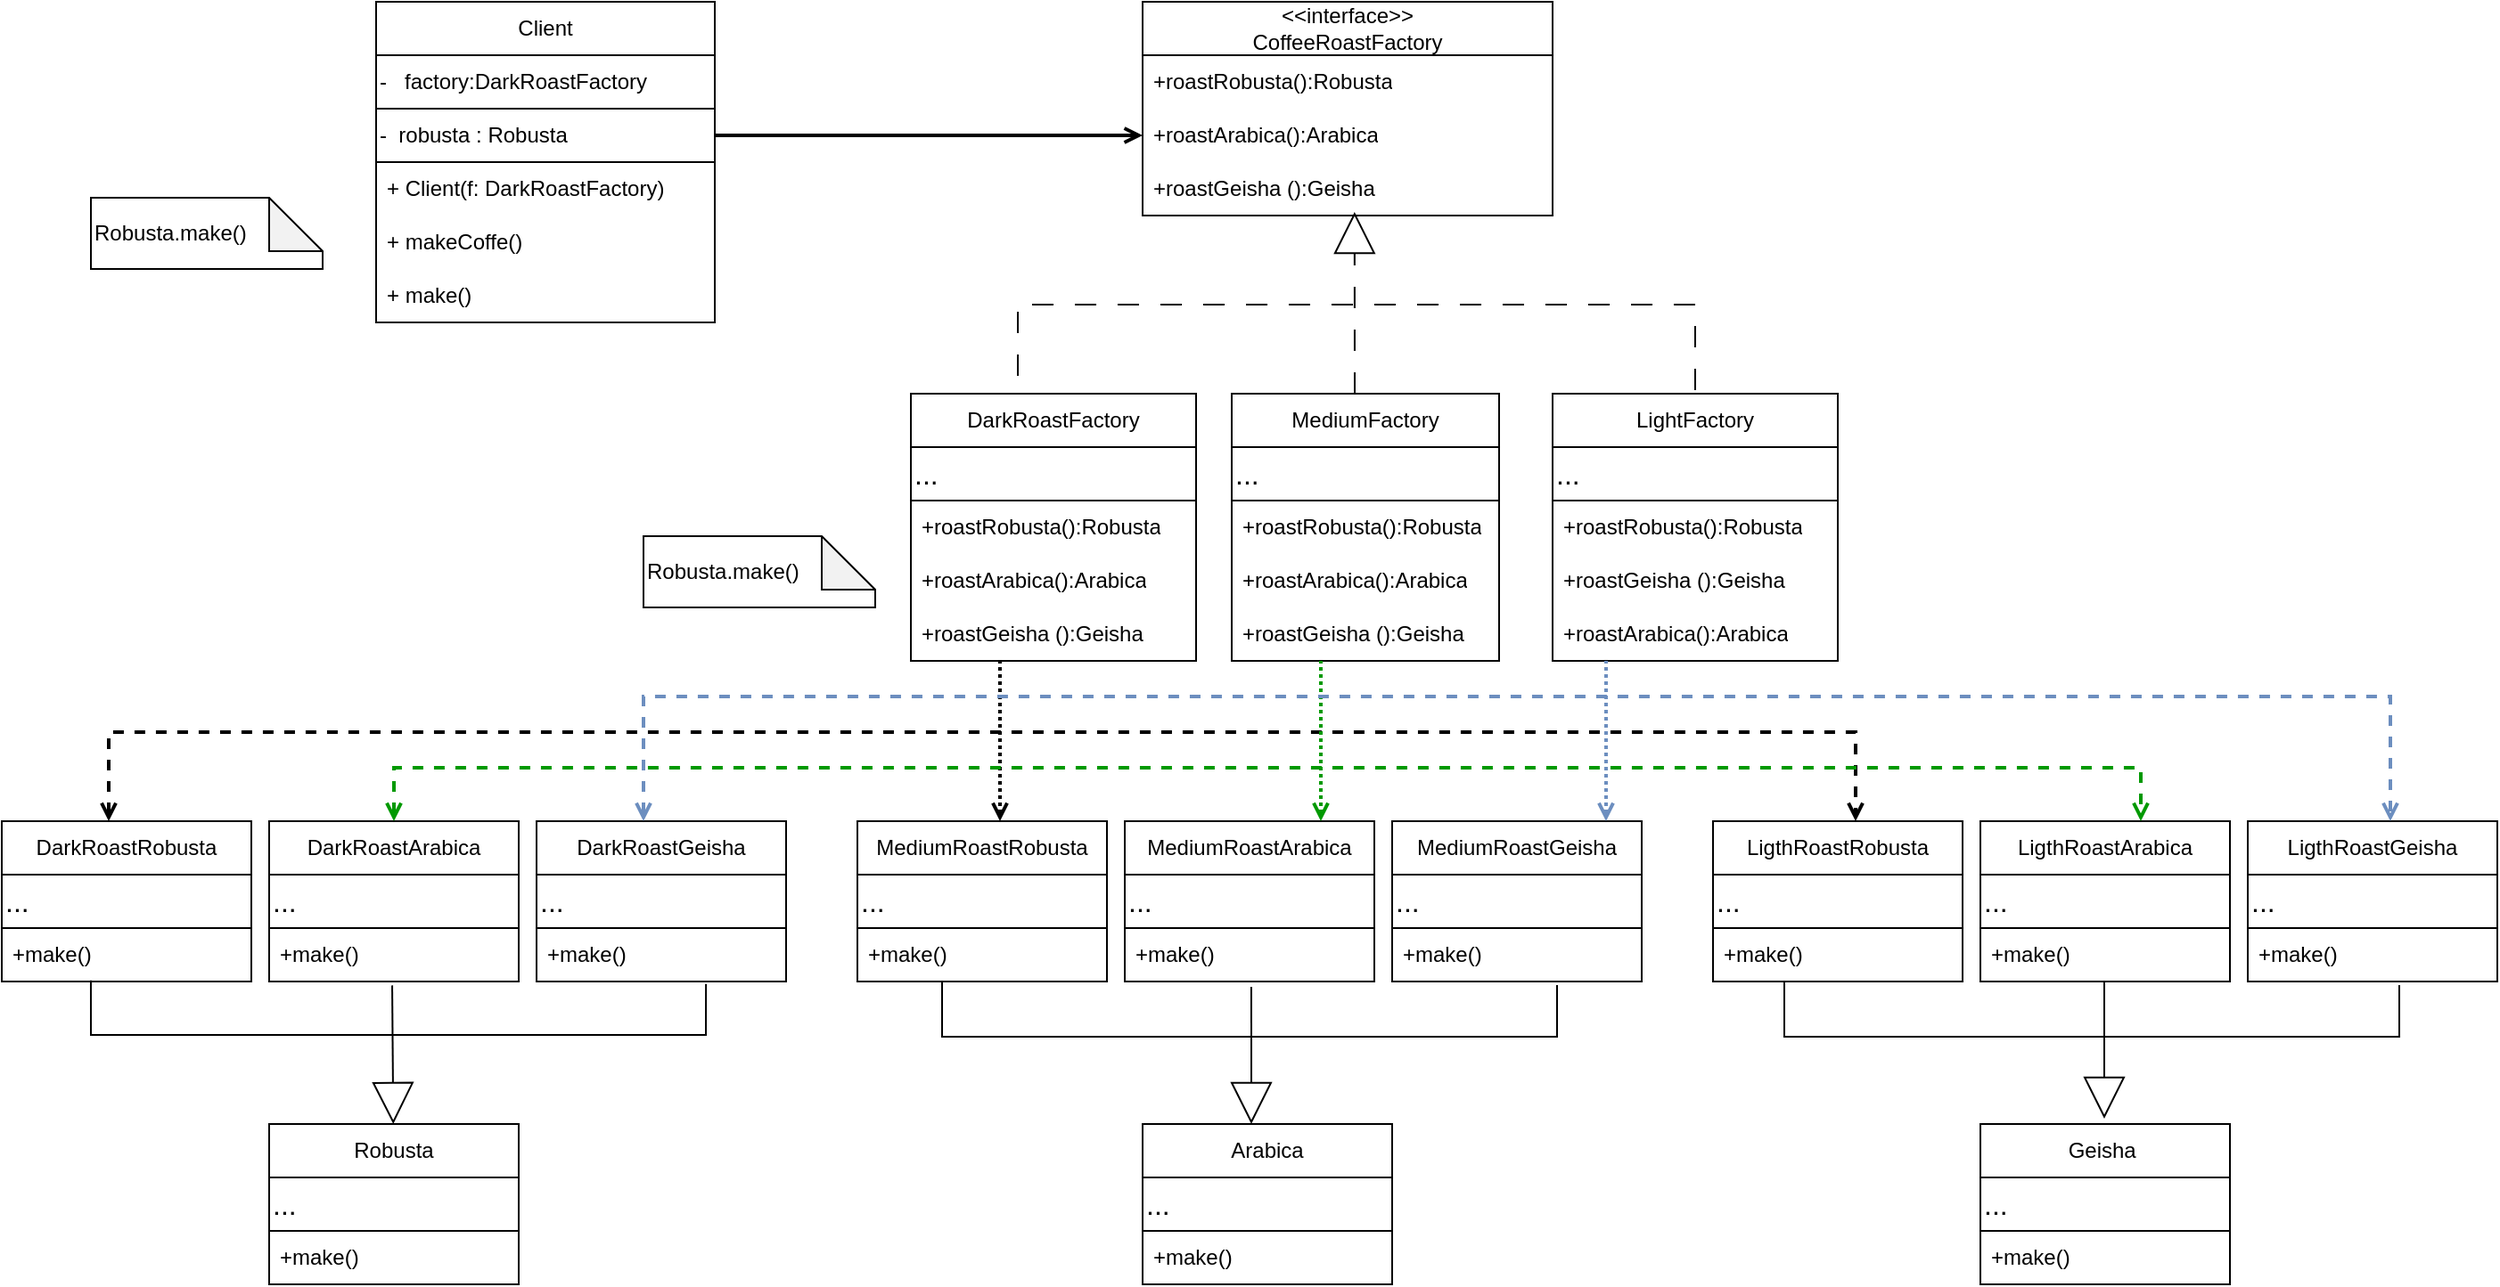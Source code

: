 <mxfile version="21.6.5" type="device">
  <diagram name="Page-1" id="_zeMVF28VSX9K1ZDGgDk">
    <mxGraphModel dx="1900" dy="549" grid="1" gridSize="10" guides="1" tooltips="1" connect="1" arrows="1" fold="1" page="1" pageScale="1" pageWidth="850" pageHeight="1100" math="0" shadow="0">
      <root>
        <mxCell id="0" />
        <mxCell id="1" parent="0" />
        <mxCell id="QNSR-sPHAKRVM3uvfZVg-1" value="&amp;lt;&amp;lt;interface&amp;gt;&amp;gt;&lt;br&gt;CoffeeRoastFactory" style="swimlane;fontStyle=0;childLayout=stackLayout;horizontal=1;startSize=30;horizontalStack=0;resizeParent=1;resizeParentMax=0;resizeLast=0;collapsible=1;marginBottom=0;whiteSpace=wrap;html=1;" parent="1" vertex="1">
          <mxGeometry x="400" y="70" width="230" height="120" as="geometry" />
        </mxCell>
        <mxCell id="QNSR-sPHAKRVM3uvfZVg-2" value="+roastRobusta():Robusta" style="text;strokeColor=none;fillColor=none;align=left;verticalAlign=middle;spacingLeft=4;spacingRight=4;overflow=hidden;points=[[0,0.5],[1,0.5]];portConstraint=eastwest;rotatable=0;whiteSpace=wrap;html=1;" parent="QNSR-sPHAKRVM3uvfZVg-1" vertex="1">
          <mxGeometry y="30" width="230" height="30" as="geometry" />
        </mxCell>
        <mxCell id="QNSR-sPHAKRVM3uvfZVg-3" value="+roastArabica():Arabica" style="text;strokeColor=none;fillColor=none;align=left;verticalAlign=middle;spacingLeft=4;spacingRight=4;overflow=hidden;points=[[0,0.5],[1,0.5]];portConstraint=eastwest;rotatable=0;whiteSpace=wrap;html=1;" parent="QNSR-sPHAKRVM3uvfZVg-1" vertex="1">
          <mxGeometry y="60" width="230" height="30" as="geometry" />
        </mxCell>
        <mxCell id="QNSR-sPHAKRVM3uvfZVg-4" value="+roastGeisha ():Geisha&amp;nbsp;" style="text;strokeColor=none;fillColor=none;align=left;verticalAlign=middle;spacingLeft=4;spacingRight=4;overflow=hidden;points=[[0,0.5],[1,0.5]];portConstraint=eastwest;rotatable=0;whiteSpace=wrap;html=1;" parent="QNSR-sPHAKRVM3uvfZVg-1" vertex="1">
          <mxGeometry y="90" width="230" height="30" as="geometry" />
        </mxCell>
        <mxCell id="QNSR-sPHAKRVM3uvfZVg-5" value="Client" style="swimlane;fontStyle=0;childLayout=stackLayout;horizontal=1;startSize=30;horizontalStack=0;resizeParent=1;resizeParentMax=0;resizeLast=0;collapsible=1;marginBottom=0;whiteSpace=wrap;html=1;" parent="1" vertex="1">
          <mxGeometry x="-30" y="70" width="190" height="180" as="geometry" />
        </mxCell>
        <mxCell id="7cLFqjE0nA3H5t6uU3Vd-88" value="-&amp;nbsp; &amp;nbsp;factory:DarkRoastFactory" style="rounded=0;whiteSpace=wrap;html=1;align=left;" vertex="1" parent="QNSR-sPHAKRVM3uvfZVg-5">
          <mxGeometry y="30" width="190" height="30" as="geometry" />
        </mxCell>
        <mxCell id="7cLFqjE0nA3H5t6uU3Vd-89" value="-&amp;nbsp; robusta : Robusta" style="rounded=0;whiteSpace=wrap;html=1;align=left;" vertex="1" parent="QNSR-sPHAKRVM3uvfZVg-5">
          <mxGeometry y="60" width="190" height="30" as="geometry" />
        </mxCell>
        <mxCell id="QNSR-sPHAKRVM3uvfZVg-7" value="+ Client(f: DarkRoastFactory)" style="text;strokeColor=none;fillColor=none;align=left;verticalAlign=middle;spacingLeft=4;spacingRight=4;overflow=hidden;points=[[0,0.5],[1,0.5]];portConstraint=eastwest;rotatable=0;whiteSpace=wrap;html=1;" parent="QNSR-sPHAKRVM3uvfZVg-5" vertex="1">
          <mxGeometry y="90" width="190" height="30" as="geometry" />
        </mxCell>
        <mxCell id="QNSR-sPHAKRVM3uvfZVg-8" value="+ makeCoffe()" style="text;strokeColor=none;fillColor=none;align=left;verticalAlign=middle;spacingLeft=4;spacingRight=4;overflow=hidden;points=[[0,0.5],[1,0.5]];portConstraint=eastwest;rotatable=0;whiteSpace=wrap;html=1;" parent="QNSR-sPHAKRVM3uvfZVg-5" vertex="1">
          <mxGeometry y="120" width="190" height="30" as="geometry" />
        </mxCell>
        <mxCell id="7cLFqjE0nA3H5t6uU3Vd-91" value="+ make()" style="text;strokeColor=none;fillColor=none;align=left;verticalAlign=middle;spacingLeft=4;spacingRight=4;overflow=hidden;points=[[0,0.5],[1,0.5]];portConstraint=eastwest;rotatable=0;whiteSpace=wrap;html=1;" vertex="1" parent="QNSR-sPHAKRVM3uvfZVg-5">
          <mxGeometry y="150" width="190" height="30" as="geometry" />
        </mxCell>
        <mxCell id="7cLFqjE0nA3H5t6uU3Vd-1" value="DarkRoastFactory" style="swimlane;fontStyle=0;childLayout=stackLayout;horizontal=1;startSize=30;horizontalStack=0;resizeParent=1;resizeParentMax=0;resizeLast=0;collapsible=1;marginBottom=0;whiteSpace=wrap;html=1;" vertex="1" parent="1">
          <mxGeometry x="270" y="290" width="160" height="150" as="geometry" />
        </mxCell>
        <mxCell id="7cLFqjE0nA3H5t6uU3Vd-14" value="&lt;font style=&quot;font-size: 16px;&quot;&gt;...&lt;/font&gt;" style="rounded=0;whiteSpace=wrap;html=1;align=left;" vertex="1" parent="7cLFqjE0nA3H5t6uU3Vd-1">
          <mxGeometry y="30" width="160" height="30" as="geometry" />
        </mxCell>
        <mxCell id="7cLFqjE0nA3H5t6uU3Vd-96" value="+roastRobusta():Robusta" style="text;strokeColor=none;fillColor=none;align=left;verticalAlign=middle;spacingLeft=4;spacingRight=4;overflow=hidden;points=[[0,0.5],[1,0.5]];portConstraint=eastwest;rotatable=0;whiteSpace=wrap;html=1;" vertex="1" parent="7cLFqjE0nA3H5t6uU3Vd-1">
          <mxGeometry y="60" width="160" height="30" as="geometry" />
        </mxCell>
        <mxCell id="7cLFqjE0nA3H5t6uU3Vd-97" value="+roastArabica():Arabica" style="text;strokeColor=none;fillColor=none;align=left;verticalAlign=middle;spacingLeft=4;spacingRight=4;overflow=hidden;points=[[0,0.5],[1,0.5]];portConstraint=eastwest;rotatable=0;whiteSpace=wrap;html=1;" vertex="1" parent="7cLFqjE0nA3H5t6uU3Vd-1">
          <mxGeometry y="90" width="160" height="30" as="geometry" />
        </mxCell>
        <mxCell id="7cLFqjE0nA3H5t6uU3Vd-98" value="+roastGeisha ():Geisha&amp;nbsp;" style="text;strokeColor=none;fillColor=none;align=left;verticalAlign=middle;spacingLeft=4;spacingRight=4;overflow=hidden;points=[[0,0.5],[1,0.5]];portConstraint=eastwest;rotatable=0;whiteSpace=wrap;html=1;" vertex="1" parent="7cLFqjE0nA3H5t6uU3Vd-1">
          <mxGeometry y="120" width="160" height="30" as="geometry" />
        </mxCell>
        <mxCell id="7cLFqjE0nA3H5t6uU3Vd-5" value="MediumFactory" style="swimlane;fontStyle=0;childLayout=stackLayout;horizontal=1;startSize=30;horizontalStack=0;resizeParent=1;resizeParentMax=0;resizeLast=0;collapsible=1;marginBottom=0;whiteSpace=wrap;html=1;" vertex="1" parent="1">
          <mxGeometry x="450" y="290" width="150" height="150" as="geometry" />
        </mxCell>
        <mxCell id="7cLFqjE0nA3H5t6uU3Vd-15" value="&lt;font style=&quot;font-size: 16px;&quot;&gt;...&lt;/font&gt;" style="rounded=0;whiteSpace=wrap;html=1;align=left;" vertex="1" parent="7cLFqjE0nA3H5t6uU3Vd-5">
          <mxGeometry y="30" width="150" height="30" as="geometry" />
        </mxCell>
        <mxCell id="7cLFqjE0nA3H5t6uU3Vd-99" value="+roastRobusta():Robusta" style="text;strokeColor=none;fillColor=none;align=left;verticalAlign=middle;spacingLeft=4;spacingRight=4;overflow=hidden;points=[[0,0.5],[1,0.5]];portConstraint=eastwest;rotatable=0;whiteSpace=wrap;html=1;" vertex="1" parent="7cLFqjE0nA3H5t6uU3Vd-5">
          <mxGeometry y="60" width="150" height="30" as="geometry" />
        </mxCell>
        <mxCell id="7cLFqjE0nA3H5t6uU3Vd-100" value="+roastArabica():Arabica" style="text;strokeColor=none;fillColor=none;align=left;verticalAlign=middle;spacingLeft=4;spacingRight=4;overflow=hidden;points=[[0,0.5],[1,0.5]];portConstraint=eastwest;rotatable=0;whiteSpace=wrap;html=1;" vertex="1" parent="7cLFqjE0nA3H5t6uU3Vd-5">
          <mxGeometry y="90" width="150" height="30" as="geometry" />
        </mxCell>
        <mxCell id="7cLFqjE0nA3H5t6uU3Vd-101" value="+roastGeisha ():Geisha&amp;nbsp;" style="text;strokeColor=none;fillColor=none;align=left;verticalAlign=middle;spacingLeft=4;spacingRight=4;overflow=hidden;points=[[0,0.5],[1,0.5]];portConstraint=eastwest;rotatable=0;whiteSpace=wrap;html=1;" vertex="1" parent="7cLFqjE0nA3H5t6uU3Vd-5">
          <mxGeometry y="120" width="150" height="30" as="geometry" />
        </mxCell>
        <mxCell id="7cLFqjE0nA3H5t6uU3Vd-9" value="LightFactory" style="swimlane;fontStyle=0;childLayout=stackLayout;horizontal=1;startSize=30;horizontalStack=0;resizeParent=1;resizeParentMax=0;resizeLast=0;collapsible=1;marginBottom=0;whiteSpace=wrap;html=1;" vertex="1" parent="1">
          <mxGeometry x="630" y="290" width="160" height="150" as="geometry" />
        </mxCell>
        <mxCell id="7cLFqjE0nA3H5t6uU3Vd-16" value="&lt;font style=&quot;font-size: 16px;&quot;&gt;...&lt;/font&gt;" style="rounded=0;whiteSpace=wrap;html=1;align=left;" vertex="1" parent="7cLFqjE0nA3H5t6uU3Vd-9">
          <mxGeometry y="30" width="160" height="30" as="geometry" />
        </mxCell>
        <mxCell id="7cLFqjE0nA3H5t6uU3Vd-102" value="+roastRobusta():Robusta" style="text;strokeColor=none;fillColor=none;align=left;verticalAlign=middle;spacingLeft=4;spacingRight=4;overflow=hidden;points=[[0,0.5],[1,0.5]];portConstraint=eastwest;rotatable=0;whiteSpace=wrap;html=1;" vertex="1" parent="7cLFqjE0nA3H5t6uU3Vd-9">
          <mxGeometry y="60" width="160" height="30" as="geometry" />
        </mxCell>
        <mxCell id="7cLFqjE0nA3H5t6uU3Vd-104" value="+roastGeisha ():Geisha&amp;nbsp;" style="text;strokeColor=none;fillColor=none;align=left;verticalAlign=middle;spacingLeft=4;spacingRight=4;overflow=hidden;points=[[0,0.5],[1,0.5]];portConstraint=eastwest;rotatable=0;whiteSpace=wrap;html=1;" vertex="1" parent="7cLFqjE0nA3H5t6uU3Vd-9">
          <mxGeometry y="90" width="160" height="30" as="geometry" />
        </mxCell>
        <mxCell id="7cLFqjE0nA3H5t6uU3Vd-103" value="+roastArabica():Arabica" style="text;strokeColor=none;fillColor=none;align=left;verticalAlign=middle;spacingLeft=4;spacingRight=4;overflow=hidden;points=[[0,0.5],[1,0.5]];portConstraint=eastwest;rotatable=0;whiteSpace=wrap;html=1;" vertex="1" parent="7cLFqjE0nA3H5t6uU3Vd-9">
          <mxGeometry y="120" width="160" height="30" as="geometry" />
        </mxCell>
        <mxCell id="7cLFqjE0nA3H5t6uU3Vd-24" value="DarkRoastRobusta" style="swimlane;fontStyle=0;childLayout=stackLayout;horizontal=1;startSize=30;horizontalStack=0;resizeParent=1;resizeParentMax=0;resizeLast=0;collapsible=1;marginBottom=0;whiteSpace=wrap;html=1;" vertex="1" parent="1">
          <mxGeometry x="-240" y="530" width="140" height="90" as="geometry" />
        </mxCell>
        <mxCell id="7cLFqjE0nA3H5t6uU3Vd-28" value="&lt;font style=&quot;font-size: 16px;&quot;&gt;...&lt;/font&gt;" style="rounded=0;whiteSpace=wrap;html=1;align=left;" vertex="1" parent="7cLFqjE0nA3H5t6uU3Vd-24">
          <mxGeometry y="30" width="140" height="30" as="geometry" />
        </mxCell>
        <mxCell id="7cLFqjE0nA3H5t6uU3Vd-27" value="+make()" style="text;strokeColor=none;fillColor=none;align=left;verticalAlign=middle;spacingLeft=4;spacingRight=4;overflow=hidden;points=[[0,0.5],[1,0.5]];portConstraint=eastwest;rotatable=0;whiteSpace=wrap;html=1;" vertex="1" parent="7cLFqjE0nA3H5t6uU3Vd-24">
          <mxGeometry y="60" width="140" height="30" as="geometry" />
        </mxCell>
        <mxCell id="7cLFqjE0nA3H5t6uU3Vd-29" value="DarkRoastArabica" style="swimlane;fontStyle=0;childLayout=stackLayout;horizontal=1;startSize=30;horizontalStack=0;resizeParent=1;resizeParentMax=0;resizeLast=0;collapsible=1;marginBottom=0;whiteSpace=wrap;html=1;" vertex="1" parent="1">
          <mxGeometry x="-90" y="530" width="140" height="90" as="geometry" />
        </mxCell>
        <mxCell id="7cLFqjE0nA3H5t6uU3Vd-30" value="&lt;font style=&quot;font-size: 16px;&quot;&gt;...&lt;/font&gt;" style="rounded=0;whiteSpace=wrap;html=1;align=left;" vertex="1" parent="7cLFqjE0nA3H5t6uU3Vd-29">
          <mxGeometry y="30" width="140" height="30" as="geometry" />
        </mxCell>
        <mxCell id="7cLFqjE0nA3H5t6uU3Vd-31" value="+make()" style="text;strokeColor=none;fillColor=none;align=left;verticalAlign=middle;spacingLeft=4;spacingRight=4;overflow=hidden;points=[[0,0.5],[1,0.5]];portConstraint=eastwest;rotatable=0;whiteSpace=wrap;html=1;" vertex="1" parent="7cLFqjE0nA3H5t6uU3Vd-29">
          <mxGeometry y="60" width="140" height="30" as="geometry" />
        </mxCell>
        <mxCell id="7cLFqjE0nA3H5t6uU3Vd-32" value="LigthRoastRobusta" style="swimlane;fontStyle=0;childLayout=stackLayout;horizontal=1;startSize=30;horizontalStack=0;resizeParent=1;resizeParentMax=0;resizeLast=0;collapsible=1;marginBottom=0;whiteSpace=wrap;html=1;" vertex="1" parent="1">
          <mxGeometry x="720" y="530" width="140" height="90" as="geometry" />
        </mxCell>
        <mxCell id="7cLFqjE0nA3H5t6uU3Vd-33" value="&lt;font style=&quot;font-size: 16px;&quot;&gt;...&lt;/font&gt;" style="rounded=0;whiteSpace=wrap;html=1;align=left;" vertex="1" parent="7cLFqjE0nA3H5t6uU3Vd-32">
          <mxGeometry y="30" width="140" height="30" as="geometry" />
        </mxCell>
        <mxCell id="7cLFqjE0nA3H5t6uU3Vd-34" value="+make()" style="text;strokeColor=none;fillColor=none;align=left;verticalAlign=middle;spacingLeft=4;spacingRight=4;overflow=hidden;points=[[0,0.5],[1,0.5]];portConstraint=eastwest;rotatable=0;whiteSpace=wrap;html=1;" vertex="1" parent="7cLFqjE0nA3H5t6uU3Vd-32">
          <mxGeometry y="60" width="140" height="30" as="geometry" />
        </mxCell>
        <mxCell id="7cLFqjE0nA3H5t6uU3Vd-35" value="MediumRoastRobusta" style="swimlane;fontStyle=0;childLayout=stackLayout;horizontal=1;startSize=30;horizontalStack=0;resizeParent=1;resizeParentMax=0;resizeLast=0;collapsible=1;marginBottom=0;whiteSpace=wrap;html=1;" vertex="1" parent="1">
          <mxGeometry x="240" y="530" width="140" height="90" as="geometry" />
        </mxCell>
        <mxCell id="7cLFqjE0nA3H5t6uU3Vd-36" value="&lt;font style=&quot;font-size: 16px;&quot;&gt;...&lt;/font&gt;" style="rounded=0;whiteSpace=wrap;html=1;align=left;" vertex="1" parent="7cLFqjE0nA3H5t6uU3Vd-35">
          <mxGeometry y="30" width="140" height="30" as="geometry" />
        </mxCell>
        <mxCell id="7cLFqjE0nA3H5t6uU3Vd-37" value="+make()" style="text;strokeColor=none;fillColor=none;align=left;verticalAlign=middle;spacingLeft=4;spacingRight=4;overflow=hidden;points=[[0,0.5],[1,0.5]];portConstraint=eastwest;rotatable=0;whiteSpace=wrap;html=1;" vertex="1" parent="7cLFqjE0nA3H5t6uU3Vd-35">
          <mxGeometry y="60" width="140" height="30" as="geometry" />
        </mxCell>
        <mxCell id="7cLFqjE0nA3H5t6uU3Vd-38" value="DarkRoastGeisha" style="swimlane;fontStyle=0;childLayout=stackLayout;horizontal=1;startSize=30;horizontalStack=0;resizeParent=1;resizeParentMax=0;resizeLast=0;collapsible=1;marginBottom=0;whiteSpace=wrap;html=1;" vertex="1" parent="1">
          <mxGeometry x="60" y="530" width="140" height="90" as="geometry" />
        </mxCell>
        <mxCell id="7cLFqjE0nA3H5t6uU3Vd-39" value="&lt;font style=&quot;font-size: 16px;&quot;&gt;...&lt;/font&gt;" style="rounded=0;whiteSpace=wrap;html=1;align=left;" vertex="1" parent="7cLFqjE0nA3H5t6uU3Vd-38">
          <mxGeometry y="30" width="140" height="30" as="geometry" />
        </mxCell>
        <mxCell id="7cLFqjE0nA3H5t6uU3Vd-40" value="+make()" style="text;strokeColor=none;fillColor=none;align=left;verticalAlign=middle;spacingLeft=4;spacingRight=4;overflow=hidden;points=[[0,0.5],[1,0.5]];portConstraint=eastwest;rotatable=0;whiteSpace=wrap;html=1;" vertex="1" parent="7cLFqjE0nA3H5t6uU3Vd-38">
          <mxGeometry y="60" width="140" height="30" as="geometry" />
        </mxCell>
        <mxCell id="7cLFqjE0nA3H5t6uU3Vd-42" value="MediumRoastGeisha" style="swimlane;fontStyle=0;childLayout=stackLayout;horizontal=1;startSize=30;horizontalStack=0;resizeParent=1;resizeParentMax=0;resizeLast=0;collapsible=1;marginBottom=0;whiteSpace=wrap;html=1;" vertex="1" parent="1">
          <mxGeometry x="540" y="530" width="140" height="90" as="geometry" />
        </mxCell>
        <mxCell id="7cLFqjE0nA3H5t6uU3Vd-43" value="&lt;font style=&quot;font-size: 16px;&quot;&gt;...&lt;/font&gt;" style="rounded=0;whiteSpace=wrap;html=1;align=left;" vertex="1" parent="7cLFqjE0nA3H5t6uU3Vd-42">
          <mxGeometry y="30" width="140" height="30" as="geometry" />
        </mxCell>
        <mxCell id="7cLFqjE0nA3H5t6uU3Vd-44" value="+make()" style="text;strokeColor=none;fillColor=none;align=left;verticalAlign=middle;spacingLeft=4;spacingRight=4;overflow=hidden;points=[[0,0.5],[1,0.5]];portConstraint=eastwest;rotatable=0;whiteSpace=wrap;html=1;" vertex="1" parent="7cLFqjE0nA3H5t6uU3Vd-42">
          <mxGeometry y="60" width="140" height="30" as="geometry" />
        </mxCell>
        <mxCell id="7cLFqjE0nA3H5t6uU3Vd-45" value="LigthRoastGeisha" style="swimlane;fontStyle=0;childLayout=stackLayout;horizontal=1;startSize=30;horizontalStack=0;resizeParent=1;resizeParentMax=0;resizeLast=0;collapsible=1;marginBottom=0;whiteSpace=wrap;html=1;" vertex="1" parent="1">
          <mxGeometry x="1020" y="530" width="140" height="90" as="geometry" />
        </mxCell>
        <mxCell id="7cLFqjE0nA3H5t6uU3Vd-46" value="&lt;font style=&quot;font-size: 16px;&quot;&gt;...&lt;/font&gt;" style="rounded=0;whiteSpace=wrap;html=1;align=left;" vertex="1" parent="7cLFqjE0nA3H5t6uU3Vd-45">
          <mxGeometry y="30" width="140" height="30" as="geometry" />
        </mxCell>
        <mxCell id="7cLFqjE0nA3H5t6uU3Vd-47" value="+make()" style="text;strokeColor=none;fillColor=none;align=left;verticalAlign=middle;spacingLeft=4;spacingRight=4;overflow=hidden;points=[[0,0.5],[1,0.5]];portConstraint=eastwest;rotatable=0;whiteSpace=wrap;html=1;" vertex="1" parent="7cLFqjE0nA3H5t6uU3Vd-45">
          <mxGeometry y="60" width="140" height="30" as="geometry" />
        </mxCell>
        <mxCell id="7cLFqjE0nA3H5t6uU3Vd-48" value="LigthRoastArabica" style="swimlane;fontStyle=0;childLayout=stackLayout;horizontal=1;startSize=30;horizontalStack=0;resizeParent=1;resizeParentMax=0;resizeLast=0;collapsible=1;marginBottom=0;whiteSpace=wrap;html=1;" vertex="1" parent="1">
          <mxGeometry x="870" y="530" width="140" height="90" as="geometry" />
        </mxCell>
        <mxCell id="7cLFqjE0nA3H5t6uU3Vd-49" value="&lt;font style=&quot;font-size: 16px;&quot;&gt;...&lt;/font&gt;" style="rounded=0;whiteSpace=wrap;html=1;align=left;" vertex="1" parent="7cLFqjE0nA3H5t6uU3Vd-48">
          <mxGeometry y="30" width="140" height="30" as="geometry" />
        </mxCell>
        <mxCell id="7cLFqjE0nA3H5t6uU3Vd-50" value="+make()" style="text;strokeColor=none;fillColor=none;align=left;verticalAlign=middle;spacingLeft=4;spacingRight=4;overflow=hidden;points=[[0,0.5],[1,0.5]];portConstraint=eastwest;rotatable=0;whiteSpace=wrap;html=1;" vertex="1" parent="7cLFqjE0nA3H5t6uU3Vd-48">
          <mxGeometry y="60" width="140" height="30" as="geometry" />
        </mxCell>
        <mxCell id="7cLFqjE0nA3H5t6uU3Vd-51" value="MediumRoastArabica" style="swimlane;fontStyle=0;childLayout=stackLayout;horizontal=1;startSize=30;horizontalStack=0;resizeParent=1;resizeParentMax=0;resizeLast=0;collapsible=1;marginBottom=0;whiteSpace=wrap;html=1;" vertex="1" parent="1">
          <mxGeometry x="390" y="530" width="140" height="90" as="geometry" />
        </mxCell>
        <mxCell id="7cLFqjE0nA3H5t6uU3Vd-52" value="&lt;font style=&quot;font-size: 16px;&quot;&gt;...&lt;/font&gt;" style="rounded=0;whiteSpace=wrap;html=1;align=left;" vertex="1" parent="7cLFqjE0nA3H5t6uU3Vd-51">
          <mxGeometry y="30" width="140" height="30" as="geometry" />
        </mxCell>
        <mxCell id="7cLFqjE0nA3H5t6uU3Vd-53" value="+make()" style="text;strokeColor=none;fillColor=none;align=left;verticalAlign=middle;spacingLeft=4;spacingRight=4;overflow=hidden;points=[[0,0.5],[1,0.5]];portConstraint=eastwest;rotatable=0;whiteSpace=wrap;html=1;" vertex="1" parent="7cLFqjE0nA3H5t6uU3Vd-51">
          <mxGeometry y="60" width="140" height="30" as="geometry" />
        </mxCell>
        <mxCell id="7cLFqjE0nA3H5t6uU3Vd-54" value="Robusta" style="swimlane;fontStyle=0;childLayout=stackLayout;horizontal=1;startSize=30;horizontalStack=0;resizeParent=1;resizeParentMax=0;resizeLast=0;collapsible=1;marginBottom=0;whiteSpace=wrap;html=1;" vertex="1" parent="1">
          <mxGeometry x="-90" y="700" width="140" height="90" as="geometry" />
        </mxCell>
        <mxCell id="7cLFqjE0nA3H5t6uU3Vd-66" value="&lt;font style=&quot;font-size: 16px;&quot;&gt;...&lt;/font&gt;" style="rounded=0;whiteSpace=wrap;html=1;align=left;" vertex="1" parent="7cLFqjE0nA3H5t6uU3Vd-54">
          <mxGeometry y="30" width="140" height="30" as="geometry" />
        </mxCell>
        <mxCell id="7cLFqjE0nA3H5t6uU3Vd-57" value="+make()" style="text;strokeColor=none;fillColor=none;align=left;verticalAlign=middle;spacingLeft=4;spacingRight=4;overflow=hidden;points=[[0,0.5],[1,0.5]];portConstraint=eastwest;rotatable=0;whiteSpace=wrap;html=1;" vertex="1" parent="7cLFqjE0nA3H5t6uU3Vd-54">
          <mxGeometry y="60" width="140" height="30" as="geometry" />
        </mxCell>
        <mxCell id="7cLFqjE0nA3H5t6uU3Vd-58" value="Arabica" style="swimlane;fontStyle=0;childLayout=stackLayout;horizontal=1;startSize=30;horizontalStack=0;resizeParent=1;resizeParentMax=0;resizeLast=0;collapsible=1;marginBottom=0;whiteSpace=wrap;html=1;" vertex="1" parent="1">
          <mxGeometry x="400" y="700" width="140" height="90" as="geometry" />
        </mxCell>
        <mxCell id="7cLFqjE0nA3H5t6uU3Vd-86" value="" style="endArrow=block;html=1;rounded=0;endFill=0;endSize=21;exitX=0.507;exitY=1.1;exitDx=0;exitDy=0;exitPerimeter=0;" edge="1" parent="7cLFqjE0nA3H5t6uU3Vd-58" source="7cLFqjE0nA3H5t6uU3Vd-53">
          <mxGeometry width="50" height="50" relative="1" as="geometry">
            <mxPoint x="60" y="-70" as="sourcePoint" />
            <mxPoint x="61" as="targetPoint" />
          </mxGeometry>
        </mxCell>
        <mxCell id="7cLFqjE0nA3H5t6uU3Vd-67" value="&lt;font style=&quot;font-size: 16px;&quot;&gt;...&lt;/font&gt;" style="rounded=0;whiteSpace=wrap;html=1;align=left;" vertex="1" parent="7cLFqjE0nA3H5t6uU3Vd-58">
          <mxGeometry y="30" width="140" height="30" as="geometry" />
        </mxCell>
        <mxCell id="7cLFqjE0nA3H5t6uU3Vd-59" value="+make()" style="text;strokeColor=none;fillColor=none;align=left;verticalAlign=middle;spacingLeft=4;spacingRight=4;overflow=hidden;points=[[0,0.5],[1,0.5]];portConstraint=eastwest;rotatable=0;whiteSpace=wrap;html=1;" vertex="1" parent="7cLFqjE0nA3H5t6uU3Vd-58">
          <mxGeometry y="60" width="140" height="30" as="geometry" />
        </mxCell>
        <mxCell id="7cLFqjE0nA3H5t6uU3Vd-62" value="Geisha&amp;nbsp;" style="swimlane;fontStyle=0;childLayout=stackLayout;horizontal=1;startSize=30;horizontalStack=0;resizeParent=1;resizeParentMax=0;resizeLast=0;collapsible=1;marginBottom=0;whiteSpace=wrap;html=1;" vertex="1" parent="1">
          <mxGeometry x="870" y="700" width="140" height="90" as="geometry" />
        </mxCell>
        <mxCell id="7cLFqjE0nA3H5t6uU3Vd-68" value="&lt;font style=&quot;font-size: 16px;&quot;&gt;...&lt;/font&gt;" style="rounded=0;whiteSpace=wrap;html=1;align=left;" vertex="1" parent="7cLFqjE0nA3H5t6uU3Vd-62">
          <mxGeometry y="30" width="140" height="30" as="geometry" />
        </mxCell>
        <mxCell id="7cLFqjE0nA3H5t6uU3Vd-65" value="+make()" style="text;strokeColor=none;fillColor=none;align=left;verticalAlign=middle;spacingLeft=4;spacingRight=4;overflow=hidden;points=[[0,0.5],[1,0.5]];portConstraint=eastwest;rotatable=0;whiteSpace=wrap;html=1;" vertex="1" parent="7cLFqjE0nA3H5t6uU3Vd-62">
          <mxGeometry y="60" width="140" height="30" as="geometry" />
        </mxCell>
        <mxCell id="7cLFqjE0nA3H5t6uU3Vd-70" value="" style="endArrow=none;html=1;rounded=0;dashed=1;dashPattern=12 12;strokeWidth=1;" edge="1" parent="1" target="7cLFqjE0nA3H5t6uU3Vd-9">
          <mxGeometry width="50" height="50" relative="1" as="geometry">
            <mxPoint x="330" y="280" as="sourcePoint" />
            <mxPoint x="672.02" y="260" as="targetPoint" />
            <Array as="points">
              <mxPoint x="330" y="240" />
              <mxPoint x="710" y="240" />
            </Array>
          </mxGeometry>
        </mxCell>
        <mxCell id="7cLFqjE0nA3H5t6uU3Vd-71" value="" style="endArrow=block;html=1;rounded=0;entryX=0.517;entryY=0.933;entryDx=0;entryDy=0;entryPerimeter=0;dashed=1;dashPattern=12 12;endFill=0;endSize=21;" edge="1" parent="1" target="QNSR-sPHAKRVM3uvfZVg-4">
          <mxGeometry width="50" height="50" relative="1" as="geometry">
            <mxPoint x="519" y="290" as="sourcePoint" />
            <mxPoint x="540" y="240" as="targetPoint" />
          </mxGeometry>
        </mxCell>
        <mxCell id="7cLFqjE0nA3H5t6uU3Vd-73" value="" style="endArrow=open;html=1;rounded=0;fillColor=#d5e8d4;strokeColor=#000000;endFill=0;dashed=1;startArrow=open;startFill=0;strokeWidth=2;" edge="1" parent="1">
          <mxGeometry width="50" height="50" relative="1" as="geometry">
            <mxPoint x="-180" y="530" as="sourcePoint" />
            <mxPoint x="800" y="530" as="targetPoint" />
            <Array as="points">
              <mxPoint x="-180" y="480" />
              <mxPoint x="320" y="480" />
              <mxPoint x="800" y="480" />
            </Array>
          </mxGeometry>
        </mxCell>
        <mxCell id="7cLFqjE0nA3H5t6uU3Vd-75" value="" style="endArrow=none;html=1;rounded=0;entryX=0.357;entryY=1;entryDx=0;entryDy=0;entryPerimeter=0;endFill=0;startArrow=open;startFill=0;dashed=1;dashPattern=1 1;jumpSize=6;strokeWidth=2;" edge="1" parent="1">
          <mxGeometry width="50" height="50" relative="1" as="geometry">
            <mxPoint x="320" y="530" as="sourcePoint" />
            <mxPoint x="319.98" y="440" as="targetPoint" />
          </mxGeometry>
        </mxCell>
        <mxCell id="7cLFqjE0nA3H5t6uU3Vd-77" value="" style="endArrow=open;html=1;rounded=0;fillColor=#d5e8d4;strokeColor=#009900;endFill=0;dashed=1;startArrow=open;startFill=0;strokeWidth=2;" edge="1" parent="1">
          <mxGeometry width="50" height="50" relative="1" as="geometry">
            <mxPoint x="-20" y="530" as="sourcePoint" />
            <mxPoint x="960" y="530" as="targetPoint" />
            <Array as="points">
              <mxPoint x="-20" y="500" />
              <mxPoint x="480" y="500" />
              <mxPoint x="720" y="500" />
              <mxPoint x="960" y="500" />
            </Array>
          </mxGeometry>
        </mxCell>
        <mxCell id="7cLFqjE0nA3H5t6uU3Vd-78" value="" style="endArrow=none;html=1;rounded=0;entryX=0.357;entryY=1;entryDx=0;entryDy=0;entryPerimeter=0;endFill=0;startArrow=open;startFill=0;dashed=1;dashPattern=1 1;jumpSize=6;strokeWidth=2;fillColor=#d5e8d4;strokeColor=#009900;" edge="1" parent="1">
          <mxGeometry width="50" height="50" relative="1" as="geometry">
            <mxPoint x="500" y="530" as="sourcePoint" />
            <mxPoint x="500" y="440" as="targetPoint" />
          </mxGeometry>
        </mxCell>
        <mxCell id="7cLFqjE0nA3H5t6uU3Vd-79" value="" style="endArrow=open;html=1;rounded=0;fillColor=#dae8fc;strokeColor=#6c8ebf;endFill=0;dashed=1;startArrow=open;startFill=0;strokeWidth=2;" edge="1" parent="1">
          <mxGeometry width="50" height="50" relative="1" as="geometry">
            <mxPoint x="120" y="530" as="sourcePoint" />
            <mxPoint x="1100" y="530" as="targetPoint" />
            <Array as="points">
              <mxPoint x="120" y="460" />
              <mxPoint x="610" y="460" />
              <mxPoint x="850" y="460" />
              <mxPoint x="1100" y="460" />
            </Array>
          </mxGeometry>
        </mxCell>
        <mxCell id="7cLFqjE0nA3H5t6uU3Vd-80" value="" style="endArrow=none;html=1;rounded=0;exitX=0.357;exitY=0.98;exitDx=0;exitDy=0;exitPerimeter=0;entryX=0.679;entryY=1.047;entryDx=0;entryDy=0;entryPerimeter=0;" edge="1" parent="1" source="7cLFqjE0nA3H5t6uU3Vd-27" target="7cLFqjE0nA3H5t6uU3Vd-40">
          <mxGeometry width="50" height="50" relative="1" as="geometry">
            <mxPoint x="-180" y="690" as="sourcePoint" />
            <mxPoint x="-130" y="640" as="targetPoint" />
            <Array as="points">
              <mxPoint x="-190" y="650" />
              <mxPoint x="-20" y="650" />
              <mxPoint x="155" y="650" />
            </Array>
          </mxGeometry>
        </mxCell>
        <mxCell id="7cLFqjE0nA3H5t6uU3Vd-82" value="" style="endArrow=none;html=1;rounded=0;exitX=0.357;exitY=0.98;exitDx=0;exitDy=0;exitPerimeter=0;entryX=0.679;entryY=1.047;entryDx=0;entryDy=0;entryPerimeter=0;" edge="1" parent="1">
          <mxGeometry width="50" height="50" relative="1" as="geometry">
            <mxPoint x="287.5" y="620" as="sourcePoint" />
            <mxPoint x="632.5" y="622" as="targetPoint" />
            <Array as="points">
              <mxPoint x="287.5" y="651" />
              <mxPoint x="457.5" y="651" />
              <mxPoint x="632.5" y="651" />
            </Array>
          </mxGeometry>
        </mxCell>
        <mxCell id="7cLFqjE0nA3H5t6uU3Vd-83" value="" style="endArrow=none;html=1;rounded=0;exitX=0.357;exitY=0.98;exitDx=0;exitDy=0;exitPerimeter=0;entryX=0.679;entryY=1.047;entryDx=0;entryDy=0;entryPerimeter=0;" edge="1" parent="1">
          <mxGeometry width="50" height="50" relative="1" as="geometry">
            <mxPoint x="760" y="620" as="sourcePoint" />
            <mxPoint x="1105" y="622" as="targetPoint" />
            <Array as="points">
              <mxPoint x="760" y="651" />
              <mxPoint x="930" y="651" />
              <mxPoint x="1105" y="651" />
            </Array>
          </mxGeometry>
        </mxCell>
        <mxCell id="7cLFqjE0nA3H5t6uU3Vd-85" value="" style="endArrow=block;html=1;rounded=0;endFill=0;endSize=21;exitX=0.493;exitY=1.073;exitDx=0;exitDy=0;exitPerimeter=0;" edge="1" parent="1" source="7cLFqjE0nA3H5t6uU3Vd-31" target="7cLFqjE0nA3H5t6uU3Vd-54">
          <mxGeometry width="50" height="50" relative="1" as="geometry">
            <mxPoint x="130.5" y="812" as="sourcePoint" />
            <mxPoint x="129.5" y="710" as="targetPoint" />
          </mxGeometry>
        </mxCell>
        <mxCell id="7cLFqjE0nA3H5t6uU3Vd-87" value="" style="endArrow=block;html=1;rounded=0;endFill=0;endSize=21;exitX=0.507;exitY=1.1;exitDx=0;exitDy=0;exitPerimeter=0;" edge="1" parent="1">
          <mxGeometry width="50" height="50" relative="1" as="geometry">
            <mxPoint x="939.5" y="620" as="sourcePoint" />
            <mxPoint x="939.5" y="697" as="targetPoint" />
          </mxGeometry>
        </mxCell>
        <mxCell id="7cLFqjE0nA3H5t6uU3Vd-90" value="" style="endArrow=none;html=1;rounded=0;entryX=0.357;entryY=1;entryDx=0;entryDy=0;entryPerimeter=0;endFill=0;startArrow=open;startFill=0;dashed=1;dashPattern=1 1;jumpSize=6;strokeWidth=2;fillColor=#d5e8d4;strokeColor=#6c8ebf;" edge="1" parent="1">
          <mxGeometry width="50" height="50" relative="1" as="geometry">
            <mxPoint x="660" y="530" as="sourcePoint" />
            <mxPoint x="660" y="440" as="targetPoint" />
          </mxGeometry>
        </mxCell>
        <mxCell id="7cLFqjE0nA3H5t6uU3Vd-92" value="" style="endArrow=open;html=1;rounded=0;exitX=1;exitY=0.5;exitDx=0;exitDy=0;entryX=0;entryY=0.5;entryDx=0;entryDy=0;endFill=0;strokeWidth=2;jumpSize=3;jumpStyle=line;" edge="1" parent="1" source="7cLFqjE0nA3H5t6uU3Vd-89" target="QNSR-sPHAKRVM3uvfZVg-3">
          <mxGeometry width="50" height="50" relative="1" as="geometry">
            <mxPoint x="230" y="210" as="sourcePoint" />
            <mxPoint x="280" y="160" as="targetPoint" />
          </mxGeometry>
        </mxCell>
        <mxCell id="7cLFqjE0nA3H5t6uU3Vd-94" value="Robusta.make()" style="shape=note;whiteSpace=wrap;html=1;backgroundOutline=1;darkOpacity=0.05;align=left;" vertex="1" parent="1">
          <mxGeometry x="-190" y="180" width="130" height="40" as="geometry" />
        </mxCell>
        <mxCell id="7cLFqjE0nA3H5t6uU3Vd-95" value="Robusta.make()" style="shape=note;whiteSpace=wrap;html=1;backgroundOutline=1;darkOpacity=0.05;align=left;" vertex="1" parent="1">
          <mxGeometry x="120" y="370" width="130" height="40" as="geometry" />
        </mxCell>
      </root>
    </mxGraphModel>
  </diagram>
</mxfile>
